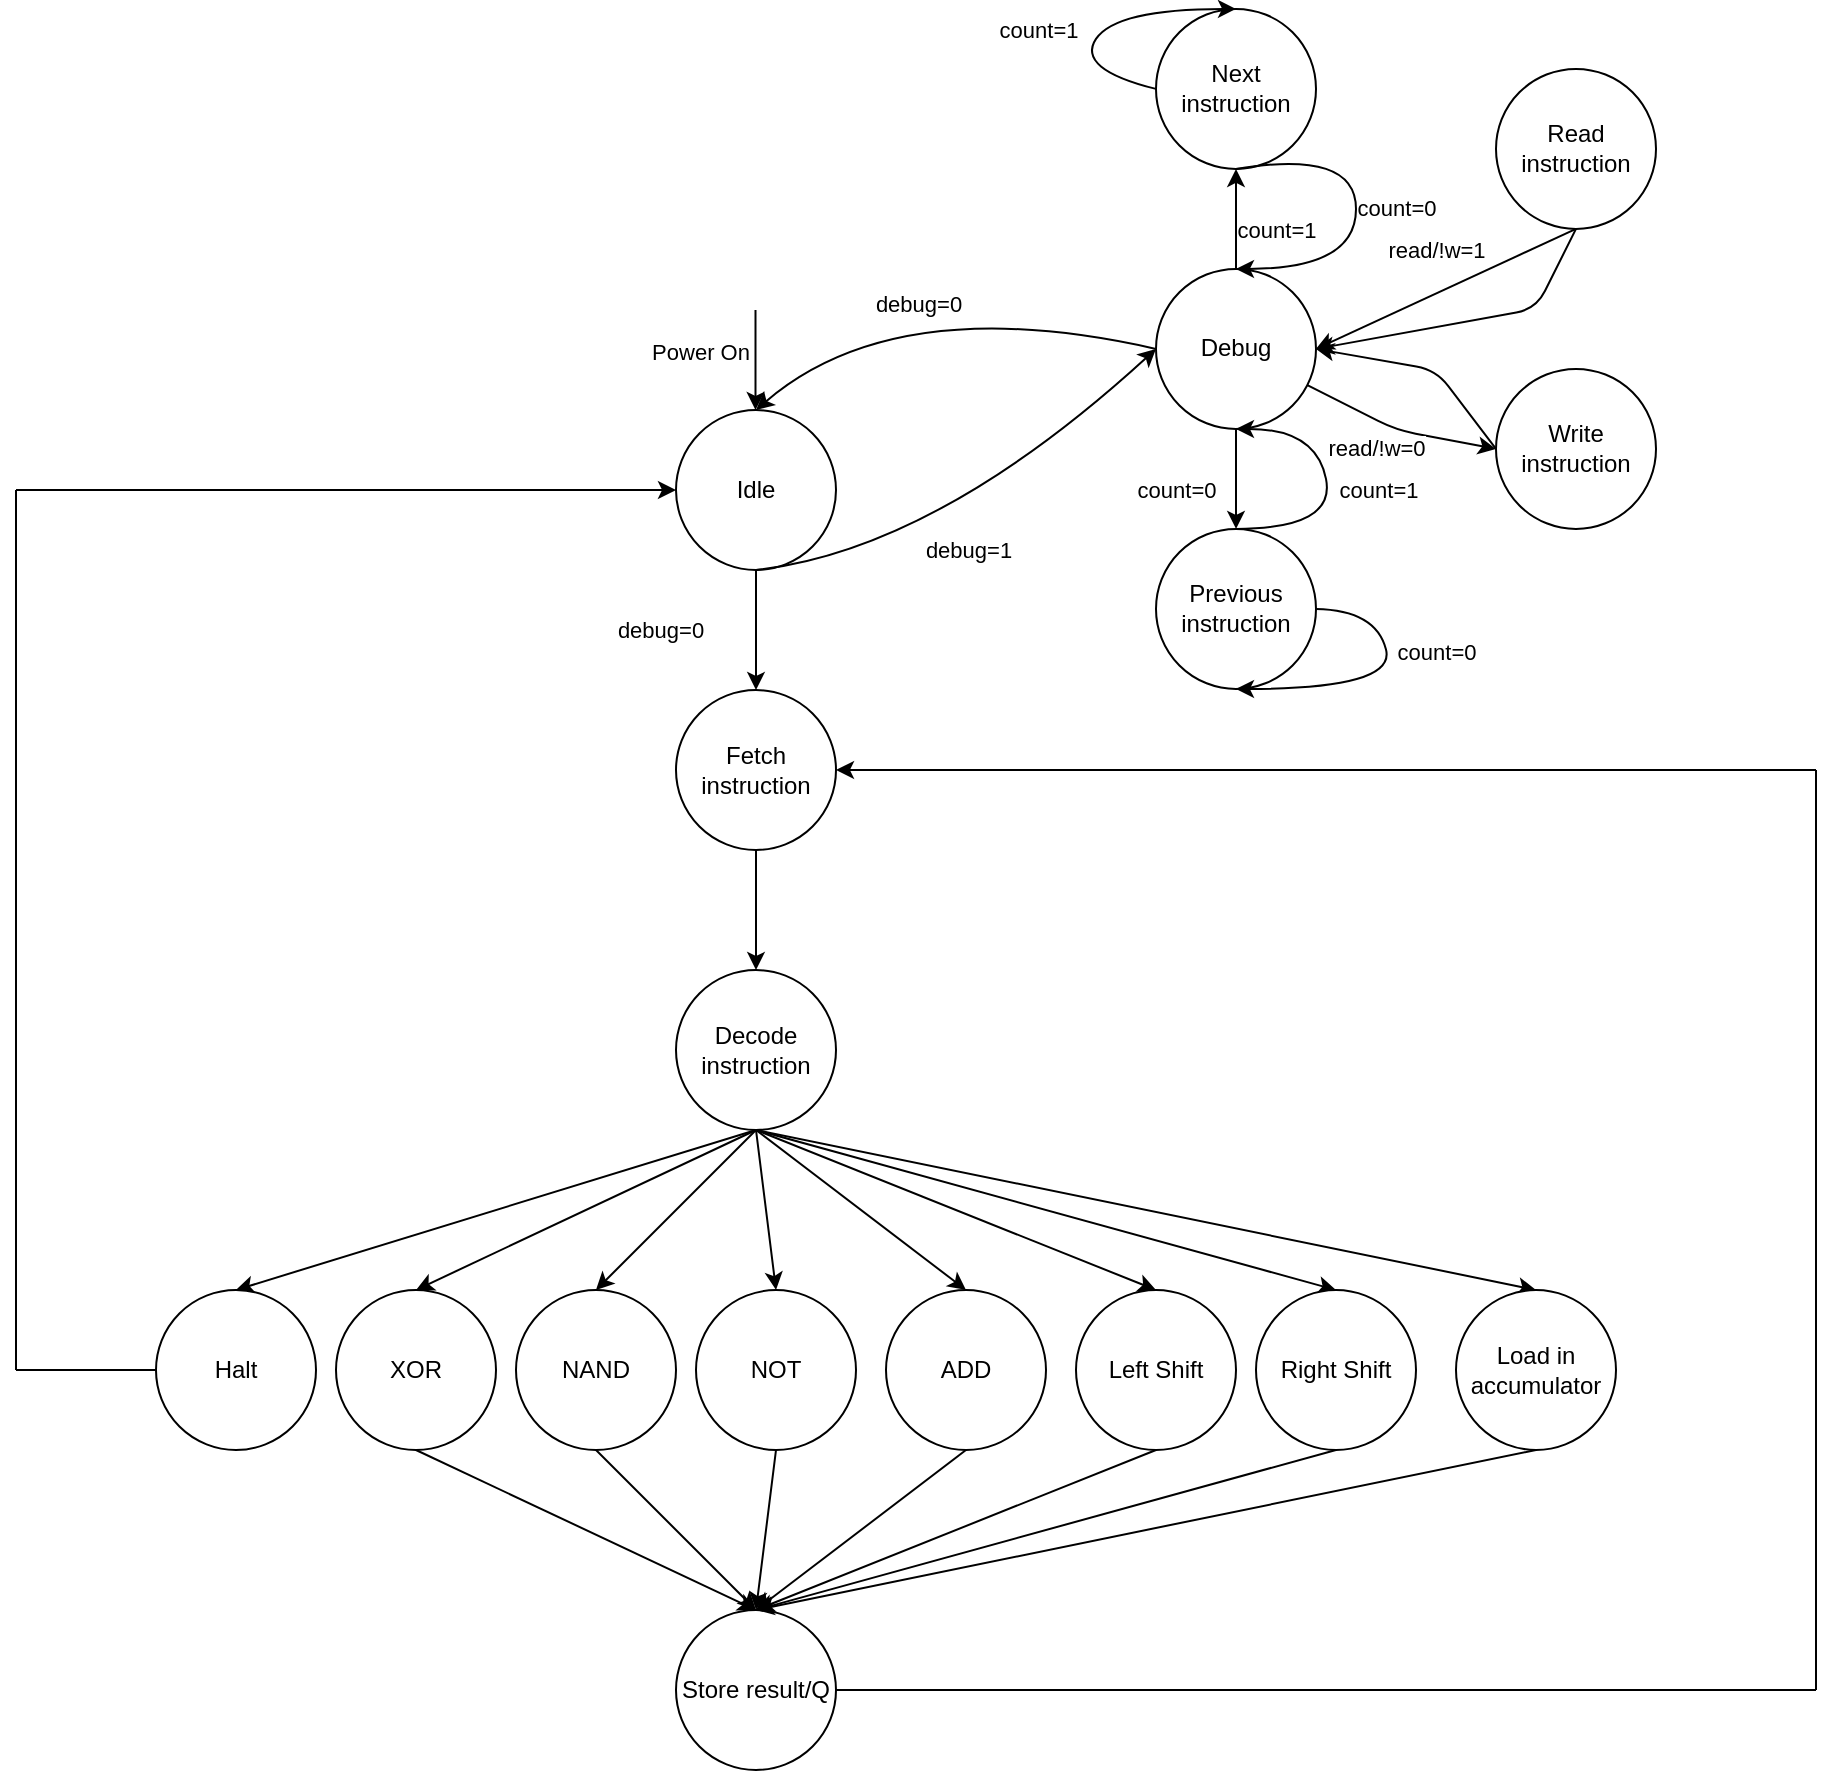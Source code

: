 <mxfile>
    <diagram name="Page-1" id="PV_m16Hd_yfd8GzRDaMK">
        <mxGraphModel dx="1357" dy="1592" grid="1" gridSize="10" guides="1" tooltips="1" connect="1" arrows="1" fold="1" page="1" pageScale="1" pageWidth="827" pageHeight="1169" math="0" shadow="0">
            <root>
                <mxCell id="0"/>
                <mxCell id="1" parent="0"/>
                <mxCell id="13" style="edgeStyle=none;html=1;" parent="1" edge="1">
                    <mxGeometry relative="1" as="geometry">
                        <mxPoint x="339.75" y="60" as="targetPoint"/>
                        <mxPoint x="339.75" y="10" as="sourcePoint"/>
                    </mxGeometry>
                </mxCell>
                <mxCell id="14" value="Power On" style="edgeLabel;html=1;align=center;verticalAlign=middle;resizable=0;points=[];" parent="13" vertex="1" connectable="0">
                    <mxGeometry x="-0.3" y="2" relative="1" as="geometry">
                        <mxPoint x="-30" y="3" as="offset"/>
                    </mxGeometry>
                </mxCell>
                <mxCell id="27" style="edgeStyle=none;html=1;exitX=0.5;exitY=1;exitDx=0;exitDy=0;" parent="1" source="Zgi0F4orfHbIRYUvKWjQ-1" target="Zgi0F4orfHbIRYUvKWjQ-13" edge="1">
                    <mxGeometry relative="1" as="geometry"/>
                </mxCell>
                <mxCell id="28" value="debug=0" style="edgeLabel;html=1;align=center;verticalAlign=middle;resizable=0;points=[];" parent="27" vertex="1" connectable="0">
                    <mxGeometry x="-0.4" relative="1" as="geometry">
                        <mxPoint x="-48" y="12" as="offset"/>
                    </mxGeometry>
                </mxCell>
                <mxCell id="65" style="edgeStyle=none;html=1;exitX=0;exitY=0.5;exitDx=0;exitDy=0;entryX=1;entryY=0.5;entryDx=0;entryDy=0;" edge="1" parent="1" source="Zgi0F4orfHbIRYUvKWjQ-11" target="22">
                    <mxGeometry relative="1" as="geometry">
                        <Array as="points">
                            <mxPoint x="680" y="40"/>
                        </Array>
                    </mxGeometry>
                </mxCell>
                <mxCell id="Zgi0F4orfHbIRYUvKWjQ-11" value="Write instruction" style="ellipse;whiteSpace=wrap;html=1;aspect=fixed;" parent="1" vertex="1">
                    <mxGeometry x="710" y="39.45" width="80" height="80" as="geometry"/>
                </mxCell>
                <mxCell id="51" style="edgeStyle=none;html=1;entryX=0.5;entryY=0;entryDx=0;entryDy=0;" parent="1" source="Zgi0F4orfHbIRYUvKWjQ-13" target="Zgi0F4orfHbIRYUvKWjQ-37" edge="1">
                    <mxGeometry relative="1" as="geometry"/>
                </mxCell>
                <mxCell id="Zgi0F4orfHbIRYUvKWjQ-13" value="Fetch instruction" style="ellipse;whiteSpace=wrap;html=1;aspect=fixed;" parent="1" vertex="1">
                    <mxGeometry x="300" y="200" width="80" height="80" as="geometry"/>
                </mxCell>
                <mxCell id="69" style="edgeStyle=none;html=1;exitX=0.5;exitY=1;exitDx=0;exitDy=0;entryX=0.5;entryY=0;entryDx=0;entryDy=0;" edge="1" parent="1" source="Zgi0F4orfHbIRYUvKWjQ-37" target="4">
                    <mxGeometry relative="1" as="geometry"/>
                </mxCell>
                <mxCell id="70" style="edgeStyle=none;html=1;exitX=0.5;exitY=1;exitDx=0;exitDy=0;entryX=0.5;entryY=0;entryDx=0;entryDy=0;" edge="1" parent="1" source="Zgi0F4orfHbIRYUvKWjQ-37" target="Zgi0F4orfHbIRYUvKWjQ-47">
                    <mxGeometry relative="1" as="geometry"/>
                </mxCell>
                <mxCell id="71" style="edgeStyle=none;html=1;exitX=0.5;exitY=1;exitDx=0;exitDy=0;entryX=0.5;entryY=0;entryDx=0;entryDy=0;" edge="1" parent="1" source="Zgi0F4orfHbIRYUvKWjQ-37" target="Zgi0F4orfHbIRYUvKWjQ-48">
                    <mxGeometry relative="1" as="geometry"/>
                </mxCell>
                <mxCell id="72" style="edgeStyle=none;html=1;exitX=0.5;exitY=1;exitDx=0;exitDy=0;entryX=0.5;entryY=0;entryDx=0;entryDy=0;" edge="1" parent="1" source="Zgi0F4orfHbIRYUvKWjQ-37" target="Zgi0F4orfHbIRYUvKWjQ-49">
                    <mxGeometry relative="1" as="geometry"/>
                </mxCell>
                <mxCell id="73" style="edgeStyle=none;html=1;exitX=0.5;exitY=1;exitDx=0;exitDy=0;entryX=0.5;entryY=0;entryDx=0;entryDy=0;" edge="1" parent="1" source="Zgi0F4orfHbIRYUvKWjQ-37" target="Zgi0F4orfHbIRYUvKWjQ-50">
                    <mxGeometry relative="1" as="geometry"/>
                </mxCell>
                <mxCell id="74" style="edgeStyle=none;html=1;exitX=0.5;exitY=1;exitDx=0;exitDy=0;entryX=0.5;entryY=0;entryDx=0;entryDy=0;" edge="1" parent="1" source="Zgi0F4orfHbIRYUvKWjQ-37" target="Zgi0F4orfHbIRYUvKWjQ-51">
                    <mxGeometry relative="1" as="geometry"/>
                </mxCell>
                <mxCell id="75" style="edgeStyle=none;html=1;exitX=0.5;exitY=1;exitDx=0;exitDy=0;entryX=0.5;entryY=0;entryDx=0;entryDy=0;" edge="1" parent="1" source="Zgi0F4orfHbIRYUvKWjQ-37" target="Zgi0F4orfHbIRYUvKWjQ-52">
                    <mxGeometry relative="1" as="geometry"/>
                </mxCell>
                <mxCell id="76" style="edgeStyle=none;html=1;exitX=0.5;exitY=1;exitDx=0;exitDy=0;entryX=0.5;entryY=0;entryDx=0;entryDy=0;" edge="1" parent="1" source="Zgi0F4orfHbIRYUvKWjQ-37" target="5">
                    <mxGeometry relative="1" as="geometry"/>
                </mxCell>
                <mxCell id="Zgi0F4orfHbIRYUvKWjQ-37" value="Decode instruction" style="ellipse;whiteSpace=wrap;html=1;aspect=fixed;" parent="1" vertex="1">
                    <mxGeometry x="300" y="340" width="80" height="80" as="geometry"/>
                </mxCell>
                <mxCell id="86" style="edgeStyle=none;html=1;exitX=0.5;exitY=1;exitDx=0;exitDy=0;entryX=0.5;entryY=0;entryDx=0;entryDy=0;" edge="1" parent="1" source="Zgi0F4orfHbIRYUvKWjQ-47" target="Zgi0F4orfHbIRYUvKWjQ-53">
                    <mxGeometry relative="1" as="geometry"/>
                </mxCell>
                <mxCell id="Zgi0F4orfHbIRYUvKWjQ-47" value="XOR" style="ellipse;whiteSpace=wrap;html=1;aspect=fixed;" parent="1" vertex="1">
                    <mxGeometry x="130" y="500" width="80" height="80" as="geometry"/>
                </mxCell>
                <mxCell id="85" style="edgeStyle=none;html=1;exitX=0.5;exitY=1;exitDx=0;exitDy=0;entryX=0.5;entryY=0;entryDx=0;entryDy=0;" edge="1" parent="1" source="Zgi0F4orfHbIRYUvKWjQ-48" target="Zgi0F4orfHbIRYUvKWjQ-53">
                    <mxGeometry relative="1" as="geometry"/>
                </mxCell>
                <mxCell id="Zgi0F4orfHbIRYUvKWjQ-48" value="NAND" style="ellipse;whiteSpace=wrap;html=1;aspect=fixed;" parent="1" vertex="1">
                    <mxGeometry x="220" y="500" width="80" height="80" as="geometry"/>
                </mxCell>
                <mxCell id="80" style="edgeStyle=none;html=1;exitX=0.5;exitY=1;exitDx=0;exitDy=0;entryX=0.5;entryY=0;entryDx=0;entryDy=0;" edge="1" parent="1" source="Zgi0F4orfHbIRYUvKWjQ-49" target="Zgi0F4orfHbIRYUvKWjQ-53">
                    <mxGeometry relative="1" as="geometry"/>
                </mxCell>
                <mxCell id="Zgi0F4orfHbIRYUvKWjQ-49" value="NOT" style="ellipse;whiteSpace=wrap;html=1;aspect=fixed;" parent="1" vertex="1">
                    <mxGeometry x="310" y="500" width="80" height="80" as="geometry"/>
                </mxCell>
                <mxCell id="81" style="edgeStyle=none;html=1;exitX=0.5;exitY=1;exitDx=0;exitDy=0;entryX=0.5;entryY=0;entryDx=0;entryDy=0;" edge="1" parent="1" source="Zgi0F4orfHbIRYUvKWjQ-50" target="Zgi0F4orfHbIRYUvKWjQ-53">
                    <mxGeometry relative="1" as="geometry"/>
                </mxCell>
                <mxCell id="Zgi0F4orfHbIRYUvKWjQ-50" value="ADD" style="ellipse;whiteSpace=wrap;html=1;aspect=fixed;" parent="1" vertex="1">
                    <mxGeometry x="405" y="500" width="80" height="80" as="geometry"/>
                </mxCell>
                <mxCell id="82" style="edgeStyle=none;html=1;exitX=0.5;exitY=1;exitDx=0;exitDy=0;entryX=0.5;entryY=0;entryDx=0;entryDy=0;" edge="1" parent="1" source="Zgi0F4orfHbIRYUvKWjQ-51" target="Zgi0F4orfHbIRYUvKWjQ-53">
                    <mxGeometry relative="1" as="geometry"/>
                </mxCell>
                <mxCell id="Zgi0F4orfHbIRYUvKWjQ-51" value="Left Shift" style="ellipse;whiteSpace=wrap;html=1;aspect=fixed;" parent="1" vertex="1">
                    <mxGeometry x="500" y="500" width="80" height="80" as="geometry"/>
                </mxCell>
                <mxCell id="83" style="edgeStyle=none;html=1;exitX=0.5;exitY=1;exitDx=0;exitDy=0;entryX=0.5;entryY=0;entryDx=0;entryDy=0;" edge="1" parent="1" source="Zgi0F4orfHbIRYUvKWjQ-52" target="Zgi0F4orfHbIRYUvKWjQ-53">
                    <mxGeometry relative="1" as="geometry"/>
                </mxCell>
                <mxCell id="Zgi0F4orfHbIRYUvKWjQ-52" value="Right Shift" style="ellipse;whiteSpace=wrap;html=1;aspect=fixed;" parent="1" vertex="1">
                    <mxGeometry x="590" y="500" width="80" height="80" as="geometry"/>
                </mxCell>
                <mxCell id="101" style="edgeStyle=none;html=1;endArrow=none;endFill=0;" edge="1" parent="1" source="Zgi0F4orfHbIRYUvKWjQ-53">
                    <mxGeometry relative="1" as="geometry">
                        <mxPoint x="870.0" y="700" as="targetPoint"/>
                    </mxGeometry>
                </mxCell>
                <mxCell id="Zgi0F4orfHbIRYUvKWjQ-53" value="Store result/Q" style="ellipse;whiteSpace=wrap;html=1;aspect=fixed;" parent="1" vertex="1">
                    <mxGeometry x="300" y="660" width="80" height="80" as="geometry"/>
                </mxCell>
                <mxCell id="95" style="edgeStyle=none;html=1;endArrow=none;endFill=0;" edge="1" parent="1" source="4">
                    <mxGeometry relative="1" as="geometry">
                        <mxPoint x="-30" y="540" as="targetPoint"/>
                    </mxGeometry>
                </mxCell>
                <mxCell id="4" value="Halt" style="ellipse;whiteSpace=wrap;html=1;aspect=fixed;" parent="1" vertex="1">
                    <mxGeometry x="40" y="500" width="80" height="80" as="geometry"/>
                </mxCell>
                <mxCell id="84" style="edgeStyle=none;html=1;exitX=0.5;exitY=1;exitDx=0;exitDy=0;entryX=0.5;entryY=0;entryDx=0;entryDy=0;" edge="1" parent="1" source="5" target="Zgi0F4orfHbIRYUvKWjQ-53">
                    <mxGeometry relative="1" as="geometry"/>
                </mxCell>
                <mxCell id="5" value="Load in accumulator" style="ellipse;whiteSpace=wrap;html=1;aspect=fixed;" parent="1" vertex="1">
                    <mxGeometry x="690" y="500" width="80" height="80" as="geometry"/>
                </mxCell>
                <mxCell id="61" style="edgeStyle=none;html=1;entryX=1;entryY=0.5;entryDx=0;entryDy=0;exitX=0.5;exitY=1;exitDx=0;exitDy=0;" edge="1" parent="1" source="20" target="22">
                    <mxGeometry relative="1" as="geometry">
                        <Array as="points">
                            <mxPoint x="730" y="9.45"/>
                        </Array>
                    </mxGeometry>
                </mxCell>
                <mxCell id="62" value="read/!w=1" style="edgeLabel;html=1;align=center;verticalAlign=middle;resizable=0;points=[];" vertex="1" connectable="0" parent="61">
                    <mxGeometry x="-0.186" y="2" relative="1" as="geometry">
                        <mxPoint x="-32" y="-35" as="offset"/>
                    </mxGeometry>
                </mxCell>
                <mxCell id="67" style="edgeStyle=none;html=1;entryX=1;entryY=0.5;entryDx=0;entryDy=0;exitX=0.5;exitY=1;exitDx=0;exitDy=0;" edge="1" parent="1" source="20" target="22">
                    <mxGeometry relative="1" as="geometry"/>
                </mxCell>
                <mxCell id="20" value="Read instruction" style="ellipse;whiteSpace=wrap;html=1;aspect=fixed;" parent="1" vertex="1">
                    <mxGeometry x="710" y="-110.55" width="80" height="80" as="geometry"/>
                </mxCell>
                <mxCell id="21" value="Previous instruction" style="ellipse;whiteSpace=wrap;html=1;aspect=fixed;" parent="1" vertex="1">
                    <mxGeometry x="540" y="119.45" width="80" height="80" as="geometry"/>
                </mxCell>
                <mxCell id="34" style="edgeStyle=none;html=1;" parent="1" source="22" target="25" edge="1">
                    <mxGeometry relative="1" as="geometry"/>
                </mxCell>
                <mxCell id="35" value="count=1" style="edgeLabel;html=1;align=center;verticalAlign=middle;resizable=0;points=[];" parent="34" vertex="1" connectable="0">
                    <mxGeometry x="0.289" y="-2" relative="1" as="geometry">
                        <mxPoint x="18" y="12" as="offset"/>
                    </mxGeometry>
                </mxCell>
                <mxCell id="41" style="edgeStyle=none;html=1;" parent="1" source="22" target="21" edge="1">
                    <mxGeometry relative="1" as="geometry"/>
                </mxCell>
                <mxCell id="42" value="count=0" style="edgeLabel;html=1;align=center;verticalAlign=middle;resizable=0;points=[];" parent="41" vertex="1" connectable="0">
                    <mxGeometry x="-0.421" relative="1" as="geometry">
                        <mxPoint x="-30" y="16" as="offset"/>
                    </mxGeometry>
                </mxCell>
                <mxCell id="48" style="edgeStyle=none;html=1;entryX=0;entryY=0.5;entryDx=0;entryDy=0;" parent="1" source="22" target="Zgi0F4orfHbIRYUvKWjQ-11" edge="1">
                    <mxGeometry relative="1" as="geometry">
                        <Array as="points">
                            <mxPoint x="660" y="70"/>
                        </Array>
                    </mxGeometry>
                </mxCell>
                <mxCell id="63" value="read/!w=0" style="edgeLabel;html=1;align=center;verticalAlign=middle;resizable=0;points=[];" vertex="1" connectable="0" parent="48">
                    <mxGeometry x="0.097" y="3" relative="1" as="geometry">
                        <mxPoint x="-16" y="11" as="offset"/>
                    </mxGeometry>
                </mxCell>
                <mxCell id="22" value="Debug" style="ellipse;whiteSpace=wrap;html=1;aspect=fixed;" parent="1" vertex="1">
                    <mxGeometry x="540" y="-10.55" width="80" height="80" as="geometry"/>
                </mxCell>
                <mxCell id="25" value="Next instruction" style="ellipse;whiteSpace=wrap;html=1;aspect=fixed;" parent="1" vertex="1">
                    <mxGeometry x="540" y="-140.55" width="80" height="80" as="geometry"/>
                </mxCell>
                <mxCell id="36" value="" style="curved=1;endArrow=classic;html=1;exitX=0;exitY=0.5;exitDx=0;exitDy=0;entryX=0.5;entryY=0;entryDx=0;entryDy=0;" parent="1" source="25" target="25" edge="1">
                    <mxGeometry width="50" height="50" relative="1" as="geometry">
                        <mxPoint x="500" y="-110.55" as="sourcePoint"/>
                        <mxPoint x="550" y="-160.55" as="targetPoint"/>
                        <Array as="points">
                            <mxPoint x="500" y="-110.55"/>
                            <mxPoint x="520" y="-140.55"/>
                        </Array>
                    </mxGeometry>
                </mxCell>
                <mxCell id="37" value="count=1" style="edgeLabel;html=1;align=center;verticalAlign=middle;resizable=0;points=[];" parent="36" vertex="1" connectable="0">
                    <mxGeometry x="-0.013" y="-2" relative="1" as="geometry">
                        <mxPoint x="-36" y="1" as="offset"/>
                    </mxGeometry>
                </mxCell>
                <mxCell id="38" value="" style="curved=1;endArrow=classic;html=1;exitX=0.5;exitY=1;exitDx=0;exitDy=0;entryX=0.5;entryY=0;entryDx=0;entryDy=0;" parent="1" source="25" target="22" edge="1">
                    <mxGeometry width="50" height="50" relative="1" as="geometry">
                        <mxPoint x="640" y="-0.55" as="sourcePoint"/>
                        <mxPoint x="690" y="-50.55" as="targetPoint"/>
                        <Array as="points">
                            <mxPoint x="640" y="-70.55"/>
                            <mxPoint x="640" y="-10.55"/>
                        </Array>
                    </mxGeometry>
                </mxCell>
                <mxCell id="39" value="count=0" style="edgeLabel;html=1;align=center;verticalAlign=middle;resizable=0;points=[];" parent="38" vertex="1" connectable="0">
                    <mxGeometry x="-0.122" y="-2" relative="1" as="geometry">
                        <mxPoint x="22" y="11" as="offset"/>
                    </mxGeometry>
                </mxCell>
                <mxCell id="43" value="" style="curved=1;endArrow=classic;html=1;exitX=1;exitY=0.5;exitDx=0;exitDy=0;entryX=0.5;entryY=1;entryDx=0;entryDy=0;" parent="1" source="21" target="21" edge="1">
                    <mxGeometry width="50" height="50" relative="1" as="geometry">
                        <mxPoint x="660" y="219.45" as="sourcePoint"/>
                        <mxPoint x="710" y="169.45" as="targetPoint"/>
                        <Array as="points">
                            <mxPoint x="650" y="160"/>
                            <mxPoint x="660" y="199.45"/>
                        </Array>
                    </mxGeometry>
                </mxCell>
                <mxCell id="44" value="count=0" style="edgeLabel;html=1;align=center;verticalAlign=middle;resizable=0;points=[];" parent="43" vertex="1" connectable="0">
                    <mxGeometry x="0.053" y="-6" relative="1" as="geometry">
                        <mxPoint x="29" y="-13" as="offset"/>
                    </mxGeometry>
                </mxCell>
                <mxCell id="45" value="" style="curved=1;endArrow=classic;html=1;exitX=0.5;exitY=0;exitDx=0;exitDy=0;entryX=0.5;entryY=1;entryDx=0;entryDy=0;" parent="1" source="21" target="22" edge="1">
                    <mxGeometry width="50" height="50" relative="1" as="geometry">
                        <mxPoint x="620" y="119.45" as="sourcePoint"/>
                        <mxPoint x="670" y="69.45" as="targetPoint"/>
                        <Array as="points">
                            <mxPoint x="630" y="119.45"/>
                            <mxPoint x="620" y="69.45"/>
                        </Array>
                    </mxGeometry>
                </mxCell>
                <mxCell id="46" value="count=1" style="edgeLabel;html=1;align=center;verticalAlign=middle;resizable=0;points=[];" parent="45" vertex="1" connectable="0">
                    <mxGeometry x="0.111" y="1" relative="1" as="geometry">
                        <mxPoint x="27" y="8" as="offset"/>
                    </mxGeometry>
                </mxCell>
                <mxCell id="Zgi0F4orfHbIRYUvKWjQ-1" value="Idle" style="ellipse;whiteSpace=wrap;html=1;aspect=fixed;" parent="1" vertex="1">
                    <mxGeometry x="300" y="60" width="80" height="80" as="geometry"/>
                </mxCell>
                <mxCell id="99" value="" style="endArrow=none;html=1;" edge="1" parent="1">
                    <mxGeometry width="50" height="50" relative="1" as="geometry">
                        <mxPoint x="-30" y="540" as="sourcePoint"/>
                        <mxPoint x="-30" y="100" as="targetPoint"/>
                    </mxGeometry>
                </mxCell>
                <mxCell id="100" value="" style="endArrow=classic;html=1;entryX=0;entryY=0.5;entryDx=0;entryDy=0;endFill=1;" edge="1" parent="1" target="Zgi0F4orfHbIRYUvKWjQ-1">
                    <mxGeometry width="50" height="50" relative="1" as="geometry">
                        <mxPoint x="-30" y="100" as="sourcePoint"/>
                        <mxPoint x="120" y="50" as="targetPoint"/>
                    </mxGeometry>
                </mxCell>
                <mxCell id="102" value="" style="endArrow=none;html=1;" edge="1" parent="1">
                    <mxGeometry width="50" height="50" relative="1" as="geometry">
                        <mxPoint x="870" y="700" as="sourcePoint"/>
                        <mxPoint x="870" y="240" as="targetPoint"/>
                    </mxGeometry>
                </mxCell>
                <mxCell id="103" value="" style="endArrow=classic;html=1;exitX=1;exitY=0.5;exitDx=0;exitDy=0;endFill=1;entryX=1;entryY=0.5;entryDx=0;entryDy=0;" edge="1" parent="1" target="Zgi0F4orfHbIRYUvKWjQ-13">
                    <mxGeometry width="50" height="50" relative="1" as="geometry">
                        <mxPoint x="870" y="240" as="sourcePoint"/>
                        <mxPoint x="810" y="240" as="targetPoint"/>
                    </mxGeometry>
                </mxCell>
                <mxCell id="104" value="" style="curved=1;endArrow=classic;html=1;entryX=0;entryY=0.5;entryDx=0;entryDy=0;" edge="1" parent="1" target="22">
                    <mxGeometry width="50" height="50" relative="1" as="geometry">
                        <mxPoint x="340" y="140" as="sourcePoint"/>
                        <mxPoint x="480" y="130" as="targetPoint"/>
                        <Array as="points">
                            <mxPoint x="430" y="130"/>
                        </Array>
                    </mxGeometry>
                </mxCell>
                <mxCell id="106" value="debug=1" style="edgeLabel;html=1;align=center;verticalAlign=middle;resizable=0;points=[];" vertex="1" connectable="0" parent="104">
                    <mxGeometry x="-0.102" y="12" relative="1" as="geometry">
                        <mxPoint x="11" y="20" as="offset"/>
                    </mxGeometry>
                </mxCell>
                <mxCell id="105" value="" style="curved=1;endArrow=classic;html=1;entryX=0.5;entryY=0;entryDx=0;entryDy=0;exitX=0;exitY=0.5;exitDx=0;exitDy=0;" edge="1" parent="1" source="22" target="Zgi0F4orfHbIRYUvKWjQ-1">
                    <mxGeometry width="50" height="50" relative="1" as="geometry">
                        <mxPoint x="550" y="39.45" as="sourcePoint"/>
                        <mxPoint x="350" y="150" as="targetPoint"/>
                        <Array as="points">
                            <mxPoint x="410"/>
                        </Array>
                    </mxGeometry>
                </mxCell>
                <mxCell id="107" value="debug=0" style="edgeLabel;html=1;align=center;verticalAlign=middle;resizable=0;points=[];" vertex="1" connectable="0" parent="1">
                    <mxGeometry x="445.0" y="149.999" as="geometry">
                        <mxPoint x="-24" y="-143" as="offset"/>
                    </mxGeometry>
                </mxCell>
            </root>
        </mxGraphModel>
    </diagram>
</mxfile>